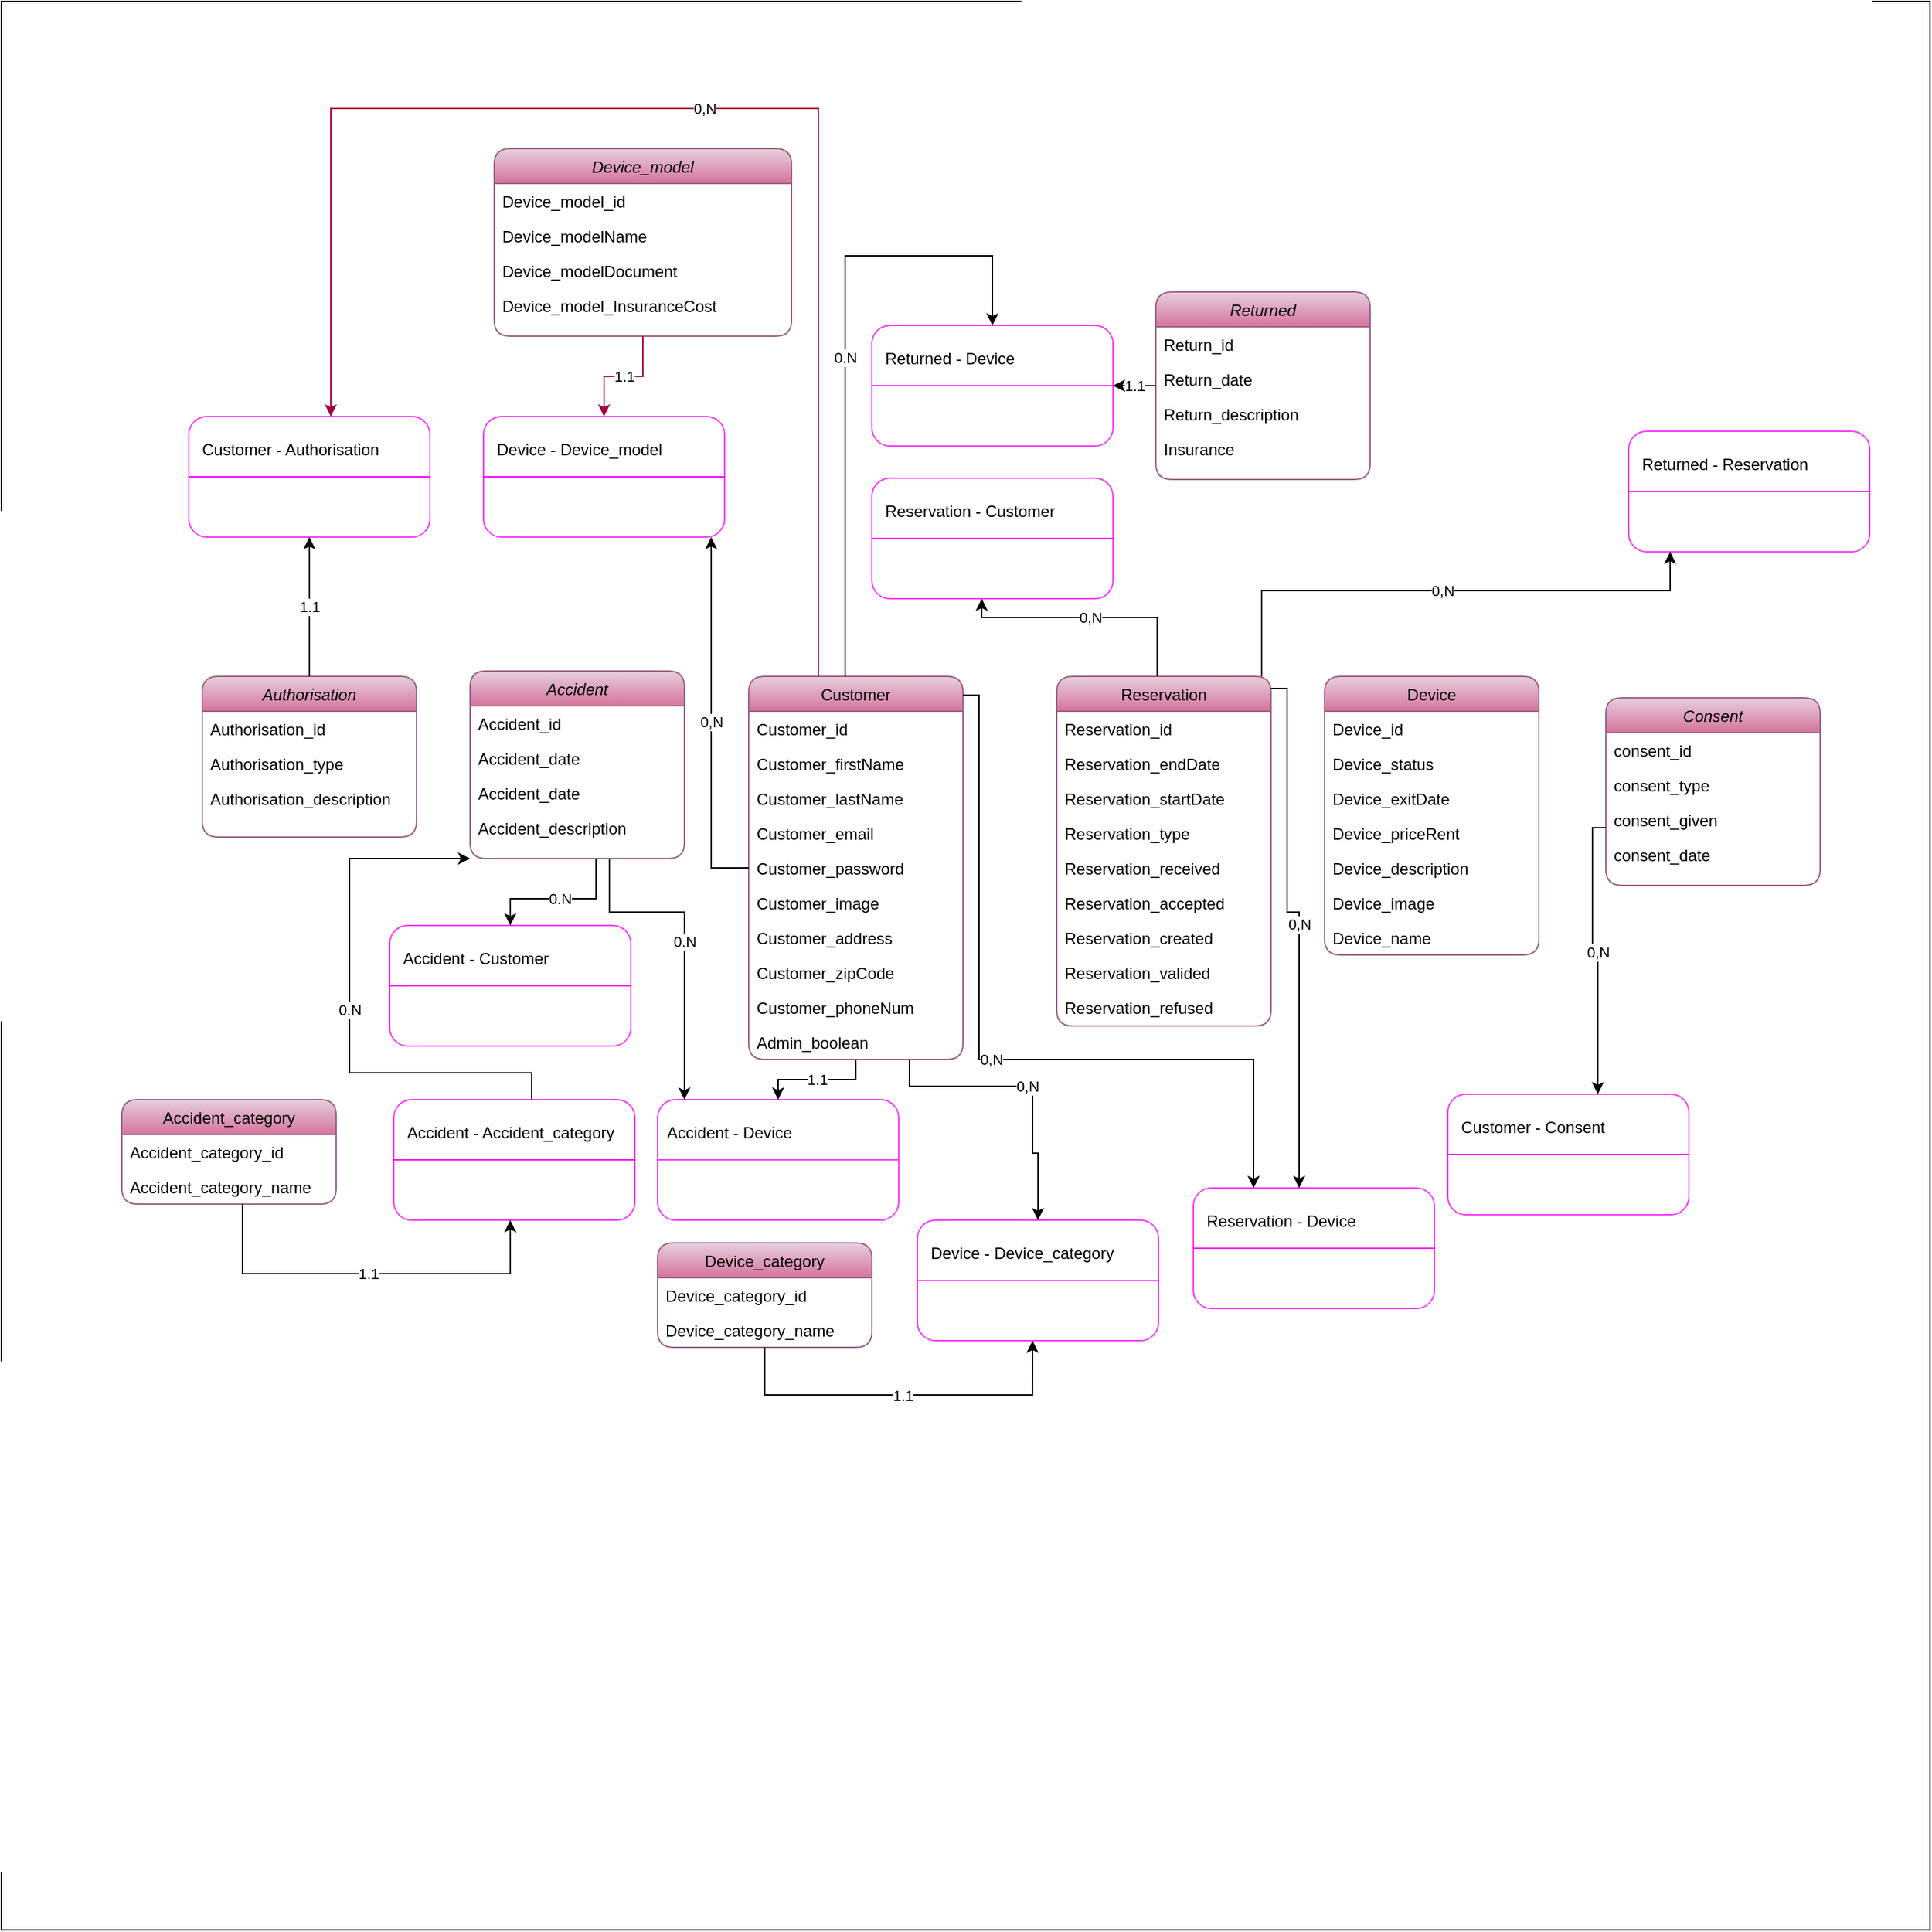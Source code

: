 <mxfile version="24.7.13">
  <diagram id="C5RBs43oDa-KdzZeNtuy" name="Page-1">
    <mxGraphModel dx="3094" dy="1404" grid="1" gridSize="10" guides="1" tooltips="1" connect="1" arrows="1" fold="1" page="1" pageScale="1" pageWidth="827" pageHeight="1169" math="0" shadow="0">
      <root>
        <mxCell id="WIyWlLk6GJQsqaUBKTNV-0" />
        <mxCell id="WIyWlLk6GJQsqaUBKTNV-1" parent="WIyWlLk6GJQsqaUBKTNV-0" />
        <mxCell id="Ph-gjRw8FyZltmsy9Akz-0" value="" style="whiteSpace=wrap;html=1;aspect=fixed;" vertex="1" parent="WIyWlLk6GJQsqaUBKTNV-1">
          <mxGeometry x="-1210" y="100" width="1440" height="1440" as="geometry" />
        </mxCell>
        <mxCell id="zkfFHV4jXpPFQw0GAbJ--0" value="Accident" style="swimlane;fontStyle=2;align=center;verticalAlign=top;childLayout=stackLayout;horizontal=1;startSize=26;horizontalStack=0;resizeParent=1;resizeLast=0;collapsible=1;marginBottom=0;rounded=1;shadow=0;strokeWidth=1;fillColor=#e6d0de;gradientColor=#d5739d;strokeColor=#996185;" parent="WIyWlLk6GJQsqaUBKTNV-1" vertex="1">
          <mxGeometry x="-860" y="600" width="160" height="140" as="geometry">
            <mxRectangle x="230" y="140" width="160" height="26" as="alternateBounds" />
          </mxGeometry>
        </mxCell>
        <mxCell id="zkfFHV4jXpPFQw0GAbJ--1" value="Accident_id" style="text;align=left;verticalAlign=top;spacingLeft=4;spacingRight=4;overflow=hidden;rotatable=0;points=[[0,0.5],[1,0.5]];portConstraint=eastwest;" parent="zkfFHV4jXpPFQw0GAbJ--0" vertex="1">
          <mxGeometry y="26" width="160" height="26" as="geometry" />
        </mxCell>
        <mxCell id="hHf1MksaNPmu3KOBVRJs-0" value="Accident_date" style="text;align=left;verticalAlign=top;spacingLeft=4;spacingRight=4;overflow=hidden;rotatable=0;points=[[0,0.5],[1,0.5]];portConstraint=eastwest;rounded=0;shadow=0;html=0;" parent="zkfFHV4jXpPFQw0GAbJ--0" vertex="1">
          <mxGeometry y="52" width="160" height="26" as="geometry" />
        </mxCell>
        <mxCell id="zkfFHV4jXpPFQw0GAbJ--2" value="Accident_date" style="text;align=left;verticalAlign=top;spacingLeft=4;spacingRight=4;overflow=hidden;rotatable=0;points=[[0,0.5],[1,0.5]];portConstraint=eastwest;rounded=0;shadow=0;html=0;" parent="zkfFHV4jXpPFQw0GAbJ--0" vertex="1">
          <mxGeometry y="78" width="160" height="26" as="geometry" />
        </mxCell>
        <mxCell id="zkfFHV4jXpPFQw0GAbJ--3" value="Accident_description" style="text;align=left;verticalAlign=top;spacingLeft=4;spacingRight=4;overflow=hidden;rotatable=0;points=[[0,0.5],[1,0.5]];portConstraint=eastwest;rounded=0;shadow=0;html=0;" parent="zkfFHV4jXpPFQw0GAbJ--0" vertex="1">
          <mxGeometry y="104" width="160" height="26" as="geometry" />
        </mxCell>
        <mxCell id="zkfFHV4jXpPFQw0GAbJ--6" value="Device" style="swimlane;fontStyle=0;align=center;verticalAlign=top;childLayout=stackLayout;horizontal=1;startSize=26;horizontalStack=0;resizeParent=1;resizeLast=0;collapsible=1;marginBottom=0;rounded=1;shadow=0;strokeWidth=1;fillColor=#e6d0de;gradientColor=#d5739d;strokeColor=#996185;" parent="WIyWlLk6GJQsqaUBKTNV-1" vertex="1">
          <mxGeometry x="-222" y="604" width="160" height="208" as="geometry">
            <mxRectangle x="130" y="380" width="160" height="26" as="alternateBounds" />
          </mxGeometry>
        </mxCell>
        <mxCell id="zkfFHV4jXpPFQw0GAbJ--7" value="Device_id" style="text;align=left;verticalAlign=top;spacingLeft=4;spacingRight=4;overflow=hidden;rotatable=0;points=[[0,0.5],[1,0.5]];portConstraint=eastwest;" parent="zkfFHV4jXpPFQw0GAbJ--6" vertex="1">
          <mxGeometry y="26" width="160" height="26" as="geometry" />
        </mxCell>
        <mxCell id="zkfFHV4jXpPFQw0GAbJ--8" value="Device_status" style="text;align=left;verticalAlign=top;spacingLeft=4;spacingRight=4;overflow=hidden;rotatable=0;points=[[0,0.5],[1,0.5]];portConstraint=eastwest;rounded=0;shadow=0;html=0;" parent="zkfFHV4jXpPFQw0GAbJ--6" vertex="1">
          <mxGeometry y="52" width="160" height="26" as="geometry" />
        </mxCell>
        <mxCell id="zkfFHV4jXpPFQw0GAbJ--11" value="Device_exitDate" style="text;align=left;verticalAlign=top;spacingLeft=4;spacingRight=4;overflow=hidden;rotatable=0;points=[[0,0.5],[1,0.5]];portConstraint=eastwest;" parent="zkfFHV4jXpPFQw0GAbJ--6" vertex="1">
          <mxGeometry y="78" width="160" height="26" as="geometry" />
        </mxCell>
        <mxCell id="hHf1MksaNPmu3KOBVRJs-8" value="Device_priceRent" style="text;align=left;verticalAlign=top;spacingLeft=4;spacingRight=4;overflow=hidden;rotatable=0;points=[[0,0.5],[1,0.5]];portConstraint=eastwest;" parent="zkfFHV4jXpPFQw0GAbJ--6" vertex="1">
          <mxGeometry y="104" width="160" height="26" as="geometry" />
        </mxCell>
        <mxCell id="hHf1MksaNPmu3KOBVRJs-7" value="Device_description" style="text;align=left;verticalAlign=top;spacingLeft=4;spacingRight=4;overflow=hidden;rotatable=0;points=[[0,0.5],[1,0.5]];portConstraint=eastwest;" parent="zkfFHV4jXpPFQw0GAbJ--6" vertex="1">
          <mxGeometry y="130" width="160" height="26" as="geometry" />
        </mxCell>
        <mxCell id="hHf1MksaNPmu3KOBVRJs-6" value="Device_image" style="text;align=left;verticalAlign=top;spacingLeft=4;spacingRight=4;overflow=hidden;rotatable=0;points=[[0,0.5],[1,0.5]];portConstraint=eastwest;" parent="zkfFHV4jXpPFQw0GAbJ--6" vertex="1">
          <mxGeometry y="156" width="160" height="26" as="geometry" />
        </mxCell>
        <mxCell id="hHf1MksaNPmu3KOBVRJs-5" value="Device_name" style="text;align=left;verticalAlign=top;spacingLeft=4;spacingRight=4;overflow=hidden;rotatable=0;points=[[0,0.5],[1,0.5]];portConstraint=eastwest;" parent="zkfFHV4jXpPFQw0GAbJ--6" vertex="1">
          <mxGeometry y="182" width="160" height="26" as="geometry" />
        </mxCell>
        <mxCell id="zkfFHV4jXpPFQw0GAbJ--13" value="Accident_category" style="swimlane;fontStyle=0;align=center;verticalAlign=top;childLayout=stackLayout;horizontal=1;startSize=26;horizontalStack=0;resizeParent=1;resizeLast=0;collapsible=1;marginBottom=0;rounded=1;shadow=0;strokeWidth=1;fillColor=#e6d0de;gradientColor=#d5739d;strokeColor=#996185;" parent="WIyWlLk6GJQsqaUBKTNV-1" vertex="1">
          <mxGeometry x="-1120" y="920" width="160" height="78" as="geometry">
            <mxRectangle x="340" y="380" width="170" height="26" as="alternateBounds" />
          </mxGeometry>
        </mxCell>
        <mxCell id="zkfFHV4jXpPFQw0GAbJ--14" value="Accident_category_id" style="text;align=left;verticalAlign=top;spacingLeft=4;spacingRight=4;overflow=hidden;rotatable=0;points=[[0,0.5],[1,0.5]];portConstraint=eastwest;" parent="zkfFHV4jXpPFQw0GAbJ--13" vertex="1">
          <mxGeometry y="26" width="160" height="26" as="geometry" />
        </mxCell>
        <mxCell id="hHf1MksaNPmu3KOBVRJs-4" value="Accident_category_name" style="text;align=left;verticalAlign=top;spacingLeft=4;spacingRight=4;overflow=hidden;rotatable=0;points=[[0,0.5],[1,0.5]];portConstraint=eastwest;" parent="zkfFHV4jXpPFQw0GAbJ--13" vertex="1">
          <mxGeometry y="52" width="160" height="26" as="geometry" />
        </mxCell>
        <mxCell id="zkfFHV4jXpPFQw0GAbJ--17" value="Customer" style="swimlane;fontStyle=0;align=center;verticalAlign=top;childLayout=stackLayout;horizontal=1;startSize=26;horizontalStack=0;resizeParent=1;resizeLast=0;collapsible=1;marginBottom=0;rounded=1;shadow=0;strokeWidth=1;fillColor=#e6d0de;gradientColor=#d5739d;strokeColor=#996185;" parent="WIyWlLk6GJQsqaUBKTNV-1" vertex="1">
          <mxGeometry x="-652" y="604" width="160" height="286" as="geometry">
            <mxRectangle x="550" y="140" width="160" height="26" as="alternateBounds" />
          </mxGeometry>
        </mxCell>
        <mxCell id="zkfFHV4jXpPFQw0GAbJ--18" value="Customer_id" style="text;align=left;verticalAlign=top;spacingLeft=4;spacingRight=4;overflow=hidden;rotatable=0;points=[[0,0.5],[1,0.5]];portConstraint=eastwest;" parent="zkfFHV4jXpPFQw0GAbJ--17" vertex="1">
          <mxGeometry y="26" width="160" height="26" as="geometry" />
        </mxCell>
        <mxCell id="zkfFHV4jXpPFQw0GAbJ--19" value="Customer_firstName" style="text;align=left;verticalAlign=top;spacingLeft=4;spacingRight=4;overflow=hidden;rotatable=0;points=[[0,0.5],[1,0.5]];portConstraint=eastwest;rounded=0;shadow=0;html=0;" parent="zkfFHV4jXpPFQw0GAbJ--17" vertex="1">
          <mxGeometry y="52" width="160" height="26" as="geometry" />
        </mxCell>
        <mxCell id="zkfFHV4jXpPFQw0GAbJ--20" value="Customer_lastName" style="text;align=left;verticalAlign=top;spacingLeft=4;spacingRight=4;overflow=hidden;rotatable=0;points=[[0,0.5],[1,0.5]];portConstraint=eastwest;rounded=0;shadow=0;html=0;" parent="zkfFHV4jXpPFQw0GAbJ--17" vertex="1">
          <mxGeometry y="78" width="160" height="26" as="geometry" />
        </mxCell>
        <mxCell id="zkfFHV4jXpPFQw0GAbJ--21" value="Customer_email" style="text;align=left;verticalAlign=top;spacingLeft=4;spacingRight=4;overflow=hidden;rotatable=0;points=[[0,0.5],[1,0.5]];portConstraint=eastwest;rounded=0;shadow=0;html=0;" parent="zkfFHV4jXpPFQw0GAbJ--17" vertex="1">
          <mxGeometry y="104" width="160" height="26" as="geometry" />
        </mxCell>
        <mxCell id="zkfFHV4jXpPFQw0GAbJ--22" value="Customer_password" style="text;align=left;verticalAlign=top;spacingLeft=4;spacingRight=4;overflow=hidden;rotatable=0;points=[[0,0.5],[1,0.5]];portConstraint=eastwest;rounded=0;shadow=0;html=0;" parent="zkfFHV4jXpPFQw0GAbJ--17" vertex="1">
          <mxGeometry y="130" width="160" height="26" as="geometry" />
        </mxCell>
        <mxCell id="zkfFHV4jXpPFQw0GAbJ--24" value="Customer_image" style="text;align=left;verticalAlign=top;spacingLeft=4;spacingRight=4;overflow=hidden;rotatable=0;points=[[0,0.5],[1,0.5]];portConstraint=eastwest;" parent="zkfFHV4jXpPFQw0GAbJ--17" vertex="1">
          <mxGeometry y="156" width="160" height="26" as="geometry" />
        </mxCell>
        <mxCell id="hHf1MksaNPmu3KOBVRJs-1" value="Customer_address" style="text;align=left;verticalAlign=top;spacingLeft=4;spacingRight=4;overflow=hidden;rotatable=0;points=[[0,0.5],[1,0.5]];portConstraint=eastwest;" parent="zkfFHV4jXpPFQw0GAbJ--17" vertex="1">
          <mxGeometry y="182" width="160" height="26" as="geometry" />
        </mxCell>
        <mxCell id="hHf1MksaNPmu3KOBVRJs-2" value="Customer_zipCode" style="text;align=left;verticalAlign=top;spacingLeft=4;spacingRight=4;overflow=hidden;rotatable=0;points=[[0,0.5],[1,0.5]];portConstraint=eastwest;" parent="zkfFHV4jXpPFQw0GAbJ--17" vertex="1">
          <mxGeometry y="208" width="160" height="26" as="geometry" />
        </mxCell>
        <mxCell id="hHf1MksaNPmu3KOBVRJs-3" value="Customer_phoneNum" style="text;align=left;verticalAlign=top;spacingLeft=4;spacingRight=4;overflow=hidden;rotatable=0;points=[[0,0.5],[1,0.5]];portConstraint=eastwest;" parent="zkfFHV4jXpPFQw0GAbJ--17" vertex="1">
          <mxGeometry y="234" width="160" height="26" as="geometry" />
        </mxCell>
        <mxCell id="zkfFHV4jXpPFQw0GAbJ--25" value="Admin_boolean" style="text;align=left;verticalAlign=top;spacingLeft=4;spacingRight=4;overflow=hidden;rotatable=0;points=[[0,0.5],[1,0.5]];portConstraint=eastwest;" parent="zkfFHV4jXpPFQw0GAbJ--17" vertex="1">
          <mxGeometry y="260" width="160" height="26" as="geometry" />
        </mxCell>
        <mxCell id="hHf1MksaNPmu3KOBVRJs-9" value="Device_category" style="swimlane;fontStyle=0;align=center;verticalAlign=top;childLayout=stackLayout;horizontal=1;startSize=26;horizontalStack=0;resizeParent=1;resizeLast=0;collapsible=1;marginBottom=0;rounded=1;shadow=0;strokeWidth=1;fillColor=#e6d0de;gradientColor=#d5739d;strokeColor=#996185;" parent="WIyWlLk6GJQsqaUBKTNV-1" vertex="1">
          <mxGeometry x="-720" y="1027" width="160" height="78" as="geometry">
            <mxRectangle x="340" y="380" width="170" height="26" as="alternateBounds" />
          </mxGeometry>
        </mxCell>
        <mxCell id="hHf1MksaNPmu3KOBVRJs-10" value="Device_category_id" style="text;align=left;verticalAlign=top;spacingLeft=4;spacingRight=4;overflow=hidden;rotatable=0;points=[[0,0.5],[1,0.5]];portConstraint=eastwest;" parent="hHf1MksaNPmu3KOBVRJs-9" vertex="1">
          <mxGeometry y="26" width="160" height="26" as="geometry" />
        </mxCell>
        <mxCell id="hHf1MksaNPmu3KOBVRJs-11" value="Device_category_name" style="text;align=left;verticalAlign=top;spacingLeft=4;spacingRight=4;overflow=hidden;rotatable=0;points=[[0,0.5],[1,0.5]];portConstraint=eastwest;" parent="hHf1MksaNPmu3KOBVRJs-9" vertex="1">
          <mxGeometry y="52" width="160" height="26" as="geometry" />
        </mxCell>
        <mxCell id="hHf1MksaNPmu3KOBVRJs-12" value="Authorisation" style="swimlane;fontStyle=2;align=center;verticalAlign=top;childLayout=stackLayout;horizontal=1;startSize=26;horizontalStack=0;resizeParent=1;resizeLast=0;collapsible=1;marginBottom=0;rounded=1;shadow=0;strokeWidth=1;fillColor=#e6d0de;gradientColor=#d5739d;strokeColor=#996185;" parent="WIyWlLk6GJQsqaUBKTNV-1" vertex="1">
          <mxGeometry x="-1060" y="604" width="160" height="120" as="geometry">
            <mxRectangle x="230" y="140" width="160" height="26" as="alternateBounds" />
          </mxGeometry>
        </mxCell>
        <mxCell id="hHf1MksaNPmu3KOBVRJs-13" value="Authorisation_id" style="text;align=left;verticalAlign=top;spacingLeft=4;spacingRight=4;overflow=hidden;rotatable=0;points=[[0,0.5],[1,0.5]];portConstraint=eastwest;" parent="hHf1MksaNPmu3KOBVRJs-12" vertex="1">
          <mxGeometry y="26" width="160" height="26" as="geometry" />
        </mxCell>
        <mxCell id="hHf1MksaNPmu3KOBVRJs-14" value="Authorisation_type" style="text;align=left;verticalAlign=top;spacingLeft=4;spacingRight=4;overflow=hidden;rotatable=0;points=[[0,0.5],[1,0.5]];portConstraint=eastwest;rounded=0;shadow=0;html=0;" parent="hHf1MksaNPmu3KOBVRJs-12" vertex="1">
          <mxGeometry y="52" width="160" height="26" as="geometry" />
        </mxCell>
        <mxCell id="hHf1MksaNPmu3KOBVRJs-15" value="Authorisation_description" style="text;align=left;verticalAlign=top;spacingLeft=4;spacingRight=4;overflow=hidden;rotatable=0;points=[[0,0.5],[1,0.5]];portConstraint=eastwest;rounded=0;shadow=0;html=0;" parent="hHf1MksaNPmu3KOBVRJs-12" vertex="1">
          <mxGeometry y="78" width="160" height="26" as="geometry" />
        </mxCell>
        <mxCell id="hHf1MksaNPmu3KOBVRJs-17" value="Consent" style="swimlane;fontStyle=2;align=center;verticalAlign=top;childLayout=stackLayout;horizontal=1;startSize=26;horizontalStack=0;resizeParent=1;resizeLast=0;collapsible=1;marginBottom=0;rounded=1;shadow=0;strokeWidth=1;fillColor=#e6d0de;gradientColor=#d5739d;strokeColor=#996185;" parent="WIyWlLk6GJQsqaUBKTNV-1" vertex="1">
          <mxGeometry x="-12" y="620" width="160" height="140" as="geometry">
            <mxRectangle x="230" y="140" width="160" height="26" as="alternateBounds" />
          </mxGeometry>
        </mxCell>
        <mxCell id="hHf1MksaNPmu3KOBVRJs-18" value="consent_id" style="text;align=left;verticalAlign=top;spacingLeft=4;spacingRight=4;overflow=hidden;rotatable=0;points=[[0,0.5],[1,0.5]];portConstraint=eastwest;" parent="hHf1MksaNPmu3KOBVRJs-17" vertex="1">
          <mxGeometry y="26" width="160" height="26" as="geometry" />
        </mxCell>
        <mxCell id="hHf1MksaNPmu3KOBVRJs-19" value="consent_type" style="text;align=left;verticalAlign=top;spacingLeft=4;spacingRight=4;overflow=hidden;rotatable=0;points=[[0,0.5],[1,0.5]];portConstraint=eastwest;rounded=0;shadow=0;html=0;" parent="hHf1MksaNPmu3KOBVRJs-17" vertex="1">
          <mxGeometry y="52" width="160" height="26" as="geometry" />
        </mxCell>
        <mxCell id="hHf1MksaNPmu3KOBVRJs-20" value="consent_given" style="text;align=left;verticalAlign=top;spacingLeft=4;spacingRight=4;overflow=hidden;rotatable=0;points=[[0,0.5],[1,0.5]];portConstraint=eastwest;rounded=0;shadow=0;html=0;" parent="hHf1MksaNPmu3KOBVRJs-17" vertex="1">
          <mxGeometry y="78" width="160" height="26" as="geometry" />
        </mxCell>
        <mxCell id="hHf1MksaNPmu3KOBVRJs-21" value="consent_date" style="text;align=left;verticalAlign=top;spacingLeft=4;spacingRight=4;overflow=hidden;rotatable=0;points=[[0,0.5],[1,0.5]];portConstraint=eastwest;rounded=0;shadow=0;html=0;" parent="hHf1MksaNPmu3KOBVRJs-17" vertex="1">
          <mxGeometry y="104" width="160" height="26" as="geometry" />
        </mxCell>
        <mxCell id="hHf1MksaNPmu3KOBVRJs-22" value="Reservation" style="swimlane;fontStyle=0;align=center;verticalAlign=top;childLayout=stackLayout;horizontal=1;startSize=26;horizontalStack=0;resizeParent=1;resizeLast=0;collapsible=1;marginBottom=0;rounded=1;shadow=0;strokeWidth=1;fillColor=#e6d0de;gradientColor=#d5739d;strokeColor=#996185;" parent="WIyWlLk6GJQsqaUBKTNV-1" vertex="1">
          <mxGeometry x="-422" y="604" width="160" height="261" as="geometry">
            <mxRectangle x="550" y="140" width="160" height="26" as="alternateBounds" />
          </mxGeometry>
        </mxCell>
        <mxCell id="hHf1MksaNPmu3KOBVRJs-23" value="Reservation_id" style="text;align=left;verticalAlign=top;spacingLeft=4;spacingRight=4;overflow=hidden;rotatable=0;points=[[0,0.5],[1,0.5]];portConstraint=eastwest;" parent="hHf1MksaNPmu3KOBVRJs-22" vertex="1">
          <mxGeometry y="26" width="160" height="26" as="geometry" />
        </mxCell>
        <mxCell id="hHf1MksaNPmu3KOBVRJs-24" value="Reservation_endDate" style="text;align=left;verticalAlign=top;spacingLeft=4;spacingRight=4;overflow=hidden;rotatable=0;points=[[0,0.5],[1,0.5]];portConstraint=eastwest;rounded=0;shadow=0;html=0;" parent="hHf1MksaNPmu3KOBVRJs-22" vertex="1">
          <mxGeometry y="52" width="160" height="26" as="geometry" />
        </mxCell>
        <mxCell id="hHf1MksaNPmu3KOBVRJs-25" value="Reservation_startDate" style="text;align=left;verticalAlign=top;spacingLeft=4;spacingRight=4;overflow=hidden;rotatable=0;points=[[0,0.5],[1,0.5]];portConstraint=eastwest;rounded=0;shadow=0;html=0;" parent="hHf1MksaNPmu3KOBVRJs-22" vertex="1">
          <mxGeometry y="78" width="160" height="26" as="geometry" />
        </mxCell>
        <mxCell id="hHf1MksaNPmu3KOBVRJs-26" value="Reservation_type" style="text;align=left;verticalAlign=top;spacingLeft=4;spacingRight=4;overflow=hidden;rotatable=0;points=[[0,0.5],[1,0.5]];portConstraint=eastwest;rounded=0;shadow=0;html=0;" parent="hHf1MksaNPmu3KOBVRJs-22" vertex="1">
          <mxGeometry y="104" width="160" height="26" as="geometry" />
        </mxCell>
        <mxCell id="hHf1MksaNPmu3KOBVRJs-27" value="Reservation_received" style="text;align=left;verticalAlign=top;spacingLeft=4;spacingRight=4;overflow=hidden;rotatable=0;points=[[0,0.5],[1,0.5]];portConstraint=eastwest;rounded=0;shadow=0;html=0;" parent="hHf1MksaNPmu3KOBVRJs-22" vertex="1">
          <mxGeometry y="130" width="160" height="26" as="geometry" />
        </mxCell>
        <mxCell id="hHf1MksaNPmu3KOBVRJs-28" value="Reservation_accepted" style="text;align=left;verticalAlign=top;spacingLeft=4;spacingRight=4;overflow=hidden;rotatable=0;points=[[0,0.5],[1,0.5]];portConstraint=eastwest;" parent="hHf1MksaNPmu3KOBVRJs-22" vertex="1">
          <mxGeometry y="156" width="160" height="26" as="geometry" />
        </mxCell>
        <mxCell id="hHf1MksaNPmu3KOBVRJs-29" value="Reservation_created" style="text;align=left;verticalAlign=top;spacingLeft=4;spacingRight=4;overflow=hidden;rotatable=0;points=[[0,0.5],[1,0.5]];portConstraint=eastwest;" parent="hHf1MksaNPmu3KOBVRJs-22" vertex="1">
          <mxGeometry y="182" width="160" height="26" as="geometry" />
        </mxCell>
        <mxCell id="hHf1MksaNPmu3KOBVRJs-30" value="Reservation_valided" style="text;align=left;verticalAlign=top;spacingLeft=4;spacingRight=4;overflow=hidden;rotatable=0;points=[[0,0.5],[1,0.5]];portConstraint=eastwest;" parent="hHf1MksaNPmu3KOBVRJs-22" vertex="1">
          <mxGeometry y="208" width="160" height="26" as="geometry" />
        </mxCell>
        <mxCell id="hHf1MksaNPmu3KOBVRJs-31" value="Reservation_refused" style="text;align=left;verticalAlign=top;spacingLeft=4;spacingRight=4;overflow=hidden;rotatable=0;points=[[0,0.5],[1,0.5]];portConstraint=eastwest;" parent="hHf1MksaNPmu3KOBVRJs-22" vertex="1">
          <mxGeometry y="234" width="160" height="26" as="geometry" />
        </mxCell>
        <mxCell id="hHf1MksaNPmu3KOBVRJs-43" value="Returned" style="swimlane;fontStyle=2;align=center;verticalAlign=top;childLayout=stackLayout;horizontal=1;startSize=26;horizontalStack=0;resizeParent=1;resizeLast=0;collapsible=1;marginBottom=0;rounded=1;shadow=0;strokeWidth=1;fillColor=#e6d0de;gradientColor=#d5739d;strokeColor=#996185;" parent="WIyWlLk6GJQsqaUBKTNV-1" vertex="1">
          <mxGeometry x="-348" y="317" width="160" height="140" as="geometry">
            <mxRectangle x="230" y="140" width="160" height="26" as="alternateBounds" />
          </mxGeometry>
        </mxCell>
        <mxCell id="hHf1MksaNPmu3KOBVRJs-44" value="Return_id" style="text;align=left;verticalAlign=top;spacingLeft=4;spacingRight=4;overflow=hidden;rotatable=0;points=[[0,0.5],[1,0.5]];portConstraint=eastwest;" parent="hHf1MksaNPmu3KOBVRJs-43" vertex="1">
          <mxGeometry y="26" width="160" height="26" as="geometry" />
        </mxCell>
        <mxCell id="hHf1MksaNPmu3KOBVRJs-45" value="Return_date" style="text;align=left;verticalAlign=top;spacingLeft=4;spacingRight=4;overflow=hidden;rotatable=0;points=[[0,0.5],[1,0.5]];portConstraint=eastwest;rounded=0;shadow=0;html=0;" parent="hHf1MksaNPmu3KOBVRJs-43" vertex="1">
          <mxGeometry y="52" width="160" height="26" as="geometry" />
        </mxCell>
        <mxCell id="hHf1MksaNPmu3KOBVRJs-46" value="Return_description" style="text;align=left;verticalAlign=top;spacingLeft=4;spacingRight=4;overflow=hidden;rotatable=0;points=[[0,0.5],[1,0.5]];portConstraint=eastwest;rounded=0;shadow=0;html=0;" parent="hHf1MksaNPmu3KOBVRJs-43" vertex="1">
          <mxGeometry y="78" width="160" height="26" as="geometry" />
        </mxCell>
        <mxCell id="hHf1MksaNPmu3KOBVRJs-47" value="Insurance" style="text;align=left;verticalAlign=top;spacingLeft=4;spacingRight=4;overflow=hidden;rotatable=0;points=[[0,0.5],[1,0.5]];portConstraint=eastwest;rounded=0;shadow=0;html=0;" parent="hHf1MksaNPmu3KOBVRJs-43" vertex="1">
          <mxGeometry y="104" width="160" height="26" as="geometry" />
        </mxCell>
        <mxCell id="hHf1MksaNPmu3KOBVRJs-59" value="" style="endArrow=none;html=1;rounded=0;entryX=1;entryY=0.5;entryDx=0;entryDy=0;exitX=0;exitY=0.5;exitDx=0;exitDy=0;elbow=vertical;" parent="WIyWlLk6GJQsqaUBKTNV-1" source="hHf1MksaNPmu3KOBVRJs-60" target="hHf1MksaNPmu3KOBVRJs-60" edge="1">
          <mxGeometry width="50" height="50" relative="1" as="geometry">
            <mxPoint x="-1105" y="840" as="sourcePoint" />
            <mxPoint x="-1055" y="790" as="targetPoint" />
          </mxGeometry>
        </mxCell>
        <object label="" id="hHf1MksaNPmu3KOBVRJs-60">
          <mxCell style="rounded=1;whiteSpace=wrap;html=1;overflow=visible;strokeColor=#FF33FF;fillColor=none;" parent="WIyWlLk6GJQsqaUBKTNV-1" vertex="1">
            <mxGeometry x="-920" y="790" width="180" height="90" as="geometry" />
          </mxCell>
        </object>
        <mxCell id="hHf1MksaNPmu3KOBVRJs-61" value="&#xa;&lt;br class=&quot;Apple-interchange-newline&quot;&gt;&#xa;&#xa;" style="endArrow=none;html=1;rounded=0;exitX=0;exitY=0.5;exitDx=0;exitDy=0;entryX=1;entryY=0.5;entryDx=0;entryDy=0;strokeColor=#ff00ff;" parent="WIyWlLk6GJQsqaUBKTNV-1" source="hHf1MksaNPmu3KOBVRJs-60" target="hHf1MksaNPmu3KOBVRJs-60" edge="1">
          <mxGeometry width="50" height="50" relative="1" as="geometry">
            <mxPoint x="-950" y="839.41" as="sourcePoint" />
            <mxPoint x="-710" y="839.41" as="targetPoint" />
          </mxGeometry>
        </mxCell>
        <mxCell id="hHf1MksaNPmu3KOBVRJs-65" value="Accident - Customer" style="text;whiteSpace=wrap;html=1;fillColor=none;fontColor=#000000;labelBackgroundColor=none;labelBorderColor=none;" parent="WIyWlLk6GJQsqaUBKTNV-1" vertex="1">
          <mxGeometry x="-912" y="801" width="170" height="40" as="geometry" />
        </mxCell>
        <mxCell id="hHf1MksaNPmu3KOBVRJs-66" value="" style="endArrow=none;html=1;rounded=0;entryX=1;entryY=0.5;entryDx=0;entryDy=0;exitX=0;exitY=0.5;exitDx=0;exitDy=0;elbow=vertical;" parent="WIyWlLk6GJQsqaUBKTNV-1" source="hHf1MksaNPmu3KOBVRJs-67" target="hHf1MksaNPmu3KOBVRJs-67" edge="1">
          <mxGeometry width="50" height="50" relative="1" as="geometry">
            <mxPoint x="-1102" y="970" as="sourcePoint" />
            <mxPoint x="-1052" y="920" as="targetPoint" />
          </mxGeometry>
        </mxCell>
        <object label="" id="hHf1MksaNPmu3KOBVRJs-67">
          <mxCell style="rounded=1;whiteSpace=wrap;html=1;overflow=visible;strokeColor=#FF33FF;fillColor=none;" parent="WIyWlLk6GJQsqaUBKTNV-1" vertex="1">
            <mxGeometry x="-917" y="920" width="180" height="90" as="geometry" />
          </mxCell>
        </object>
        <mxCell id="hHf1MksaNPmu3KOBVRJs-68" value="&#xa;&lt;br class=&quot;Apple-interchange-newline&quot;&gt;&#xa;&#xa;" style="endArrow=none;html=1;rounded=0;exitX=0;exitY=0.5;exitDx=0;exitDy=0;entryX=1;entryY=0.5;entryDx=0;entryDy=0;strokeColor=#ff00ff;" parent="WIyWlLk6GJQsqaUBKTNV-1" source="hHf1MksaNPmu3KOBVRJs-67" target="hHf1MksaNPmu3KOBVRJs-67" edge="1">
          <mxGeometry width="50" height="50" relative="1" as="geometry">
            <mxPoint x="-947" y="969.41" as="sourcePoint" />
            <mxPoint x="-707" y="969.41" as="targetPoint" />
          </mxGeometry>
        </mxCell>
        <mxCell id="hHf1MksaNPmu3KOBVRJs-69" value="Accident - Accident_category" style="text;whiteSpace=wrap;html=1;fillColor=none;fontColor=#000000;labelBackgroundColor=none;labelBorderColor=none;" parent="WIyWlLk6GJQsqaUBKTNV-1" vertex="1">
          <mxGeometry x="-909" y="931" width="170" height="40" as="geometry" />
        </mxCell>
        <mxCell id="hHf1MksaNPmu3KOBVRJs-70" value="" style="endArrow=none;html=1;rounded=0;entryX=1;entryY=0.5;entryDx=0;entryDy=0;exitX=0;exitY=0.5;exitDx=0;exitDy=0;elbow=vertical;" parent="WIyWlLk6GJQsqaUBKTNV-1" source="hHf1MksaNPmu3KOBVRJs-71" target="hHf1MksaNPmu3KOBVRJs-71" edge="1">
          <mxGeometry width="50" height="50" relative="1" as="geometry">
            <mxPoint x="-1035" y="460" as="sourcePoint" />
            <mxPoint x="-985" y="410" as="targetPoint" />
          </mxGeometry>
        </mxCell>
        <object label="" id="hHf1MksaNPmu3KOBVRJs-71">
          <mxCell style="rounded=1;whiteSpace=wrap;html=1;overflow=visible;strokeColor=#FF33FF;fillColor=none;" parent="WIyWlLk6GJQsqaUBKTNV-1" vertex="1">
            <mxGeometry x="-850" y="410" width="180" height="90" as="geometry" />
          </mxCell>
        </object>
        <mxCell id="hHf1MksaNPmu3KOBVRJs-72" value="&#xa;&lt;br class=&quot;Apple-interchange-newline&quot;&gt;&#xa;&#xa;" style="endArrow=none;html=1;rounded=0;exitX=0;exitY=0.5;exitDx=0;exitDy=0;entryX=1;entryY=0.5;entryDx=0;entryDy=0;strokeColor=#ff00ff;" parent="WIyWlLk6GJQsqaUBKTNV-1" source="hHf1MksaNPmu3KOBVRJs-71" target="hHf1MksaNPmu3KOBVRJs-71" edge="1">
          <mxGeometry width="50" height="50" relative="1" as="geometry">
            <mxPoint x="-880" y="459.41" as="sourcePoint" />
            <mxPoint x="-640" y="459.41" as="targetPoint" />
          </mxGeometry>
        </mxCell>
        <mxCell id="hHf1MksaNPmu3KOBVRJs-73" value="Device - Device_model" style="text;whiteSpace=wrap;html=1;fillColor=none;fontColor=#000000;labelBackgroundColor=none;labelBorderColor=none;" parent="WIyWlLk6GJQsqaUBKTNV-1" vertex="1">
          <mxGeometry x="-842" y="421" width="170" height="40" as="geometry" />
        </mxCell>
        <mxCell id="hHf1MksaNPmu3KOBVRJs-74" value="" style="endArrow=none;html=1;rounded=0;entryX=1;entryY=0.5;entryDx=0;entryDy=0;exitX=0;exitY=0.5;exitDx=0;exitDy=0;elbow=vertical;" parent="WIyWlLk6GJQsqaUBKTNV-1" source="hHf1MksaNPmu3KOBVRJs-75" target="hHf1MksaNPmu3KOBVRJs-75" edge="1">
          <mxGeometry width="50" height="50" relative="1" as="geometry">
            <mxPoint x="-1255" y="460" as="sourcePoint" />
            <mxPoint x="-1205" y="410" as="targetPoint" />
          </mxGeometry>
        </mxCell>
        <object label="" id="hHf1MksaNPmu3KOBVRJs-75">
          <mxCell style="rounded=1;whiteSpace=wrap;html=1;overflow=visible;strokeColor=#FF33FF;fillColor=none;" parent="WIyWlLk6GJQsqaUBKTNV-1" vertex="1">
            <mxGeometry x="-1070" y="410" width="180" height="90" as="geometry" />
          </mxCell>
        </object>
        <mxCell id="hHf1MksaNPmu3KOBVRJs-76" value="&#xa;&lt;br class=&quot;Apple-interchange-newline&quot;&gt;&#xa;&#xa;" style="endArrow=none;html=1;rounded=0;exitX=0;exitY=0.5;exitDx=0;exitDy=0;entryX=1;entryY=0.5;entryDx=0;entryDy=0;strokeColor=#ff00ff;" parent="WIyWlLk6GJQsqaUBKTNV-1" source="hHf1MksaNPmu3KOBVRJs-75" target="hHf1MksaNPmu3KOBVRJs-75" edge="1">
          <mxGeometry width="50" height="50" relative="1" as="geometry">
            <mxPoint x="-1100" y="459.41" as="sourcePoint" />
            <mxPoint x="-860" y="459.41" as="targetPoint" />
          </mxGeometry>
        </mxCell>
        <mxCell id="hHf1MksaNPmu3KOBVRJs-77" value="Customer - Authorisation" style="text;whiteSpace=wrap;html=1;fillColor=none;fontColor=#000000;labelBackgroundColor=none;labelBorderColor=none;" parent="WIyWlLk6GJQsqaUBKTNV-1" vertex="1">
          <mxGeometry x="-1062" y="421" width="170" height="40" as="geometry" />
        </mxCell>
        <mxCell id="hHf1MksaNPmu3KOBVRJs-78" value="" style="endArrow=none;html=1;rounded=0;entryX=1;entryY=0.5;entryDx=0;entryDy=0;exitX=0;exitY=0.5;exitDx=0;exitDy=0;elbow=vertical;" parent="WIyWlLk6GJQsqaUBKTNV-1" source="hHf1MksaNPmu3KOBVRJs-79" target="hHf1MksaNPmu3KOBVRJs-79" edge="1">
          <mxGeometry width="50" height="50" relative="1" as="geometry">
            <mxPoint x="-745" y="506" as="sourcePoint" />
            <mxPoint x="-695" y="456" as="targetPoint" />
          </mxGeometry>
        </mxCell>
        <object label="" id="hHf1MksaNPmu3KOBVRJs-79">
          <mxCell style="rounded=1;whiteSpace=wrap;html=1;overflow=visible;strokeColor=#FF33FF;fillColor=none;" parent="WIyWlLk6GJQsqaUBKTNV-1" vertex="1">
            <mxGeometry x="-560" y="456" width="180" height="90" as="geometry" />
          </mxCell>
        </object>
        <mxCell id="hHf1MksaNPmu3KOBVRJs-80" value="&#xa;&lt;br class=&quot;Apple-interchange-newline&quot;&gt;&#xa;&#xa;" style="endArrow=none;html=1;rounded=0;exitX=0;exitY=0.5;exitDx=0;exitDy=0;entryX=1;entryY=0.5;entryDx=0;entryDy=0;strokeColor=#ff00ff;" parent="WIyWlLk6GJQsqaUBKTNV-1" source="hHf1MksaNPmu3KOBVRJs-79" target="hHf1MksaNPmu3KOBVRJs-79" edge="1">
          <mxGeometry width="50" height="50" relative="1" as="geometry">
            <mxPoint x="-590" y="505.41" as="sourcePoint" />
            <mxPoint x="-350" y="505.41" as="targetPoint" />
          </mxGeometry>
        </mxCell>
        <mxCell id="hHf1MksaNPmu3KOBVRJs-81" value="Reservation - Customer" style="text;whiteSpace=wrap;html=1;fillColor=none;fontColor=#000000;labelBackgroundColor=none;labelBorderColor=none;" parent="WIyWlLk6GJQsqaUBKTNV-1" vertex="1">
          <mxGeometry x="-552" y="467" width="170" height="40" as="geometry" />
        </mxCell>
        <mxCell id="hHf1MksaNPmu3KOBVRJs-82" value="" style="endArrow=none;html=1;rounded=0;entryX=1;entryY=0.5;entryDx=0;entryDy=0;exitX=0;exitY=0.5;exitDx=0;exitDy=0;elbow=vertical;" parent="WIyWlLk6GJQsqaUBKTNV-1" source="hHf1MksaNPmu3KOBVRJs-83" target="hHf1MksaNPmu3KOBVRJs-83" edge="1">
          <mxGeometry width="50" height="50" relative="1" as="geometry">
            <mxPoint x="-180" y="471" as="sourcePoint" />
            <mxPoint x="-130" y="421" as="targetPoint" />
          </mxGeometry>
        </mxCell>
        <object label="" id="hHf1MksaNPmu3KOBVRJs-83">
          <mxCell style="rounded=1;whiteSpace=wrap;html=1;overflow=visible;strokeColor=#FF33FF;fillColor=none;" parent="WIyWlLk6GJQsqaUBKTNV-1" vertex="1">
            <mxGeometry x="5" y="421" width="180" height="90" as="geometry" />
          </mxCell>
        </object>
        <mxCell id="hHf1MksaNPmu3KOBVRJs-84" value="&#xa;&lt;br class=&quot;Apple-interchange-newline&quot;&gt;&#xa;&#xa;" style="endArrow=none;html=1;rounded=0;exitX=0;exitY=0.5;exitDx=0;exitDy=0;entryX=1;entryY=0.5;entryDx=0;entryDy=0;strokeColor=#ff00ff;" parent="WIyWlLk6GJQsqaUBKTNV-1" source="hHf1MksaNPmu3KOBVRJs-83" target="hHf1MksaNPmu3KOBVRJs-83" edge="1">
          <mxGeometry width="50" height="50" relative="1" as="geometry">
            <mxPoint x="-25" y="470.41" as="sourcePoint" />
            <mxPoint x="215" y="470.41" as="targetPoint" />
          </mxGeometry>
        </mxCell>
        <mxCell id="hHf1MksaNPmu3KOBVRJs-85" value="Returned - Reservation" style="text;whiteSpace=wrap;html=1;fillColor=none;fontColor=#000000;labelBackgroundColor=none;labelBorderColor=none;" parent="WIyWlLk6GJQsqaUBKTNV-1" vertex="1">
          <mxGeometry x="13" y="432" width="170" height="40" as="geometry" />
        </mxCell>
        <mxCell id="hHf1MksaNPmu3KOBVRJs-86" value="" style="endArrow=none;html=1;rounded=0;entryX=1;entryY=0.5;entryDx=0;entryDy=0;exitX=0;exitY=0.5;exitDx=0;exitDy=0;elbow=vertical;" parent="WIyWlLk6GJQsqaUBKTNV-1" source="hHf1MksaNPmu3KOBVRJs-87" target="hHf1MksaNPmu3KOBVRJs-87" edge="1">
          <mxGeometry width="50" height="50" relative="1" as="geometry">
            <mxPoint x="-1325" y="970" as="sourcePoint" />
            <mxPoint x="-1275" y="920" as="targetPoint" />
          </mxGeometry>
        </mxCell>
        <object label="" id="hHf1MksaNPmu3KOBVRJs-87">
          <mxCell style="rounded=1;whiteSpace=wrap;html=1;overflow=visible;fillColor=none;strokeColor=#FF33FF;" parent="WIyWlLk6GJQsqaUBKTNV-1" vertex="1">
            <mxGeometry x="-720" y="920" width="180" height="90" as="geometry" />
          </mxCell>
        </object>
        <mxCell id="hHf1MksaNPmu3KOBVRJs-88" value="&#xa;&lt;br class=&quot;Apple-interchange-newline&quot;&gt;&#xa;&#xa;" style="endArrow=none;html=1;rounded=0;exitX=0;exitY=0.5;exitDx=0;exitDy=0;entryX=1;entryY=0.5;entryDx=0;entryDy=0;strokeColor=#FF33FF;" parent="WIyWlLk6GJQsqaUBKTNV-1" source="hHf1MksaNPmu3KOBVRJs-87" target="hHf1MksaNPmu3KOBVRJs-87" edge="1">
          <mxGeometry width="50" height="50" relative="1" as="geometry">
            <mxPoint x="-1170" y="969.41" as="sourcePoint" />
            <mxPoint x="-930" y="969.41" as="targetPoint" />
          </mxGeometry>
        </mxCell>
        <mxCell id="hHf1MksaNPmu3KOBVRJs-89" value="Accident - Device" style="text;whiteSpace=wrap;html=1;fillColor=none;fontColor=#000000;labelBackgroundColor=none;labelBorderColor=none;" parent="WIyWlLk6GJQsqaUBKTNV-1" vertex="1">
          <mxGeometry x="-715" y="931" width="170" height="40" as="geometry" />
        </mxCell>
        <mxCell id="hHf1MksaNPmu3KOBVRJs-90" value="" style="endArrow=none;html=1;rounded=0;entryX=1;entryY=0.5;entryDx=0;entryDy=0;exitX=0;exitY=0.5;exitDx=0;exitDy=0;elbow=vertical;" parent="WIyWlLk6GJQsqaUBKTNV-1" source="hHf1MksaNPmu3KOBVRJs-91" target="hHf1MksaNPmu3KOBVRJs-91" edge="1">
          <mxGeometry width="50" height="50" relative="1" as="geometry">
            <mxPoint x="-711" y="1060" as="sourcePoint" />
            <mxPoint x="-661" y="1010" as="targetPoint" />
          </mxGeometry>
        </mxCell>
        <object label="" id="hHf1MksaNPmu3KOBVRJs-91">
          <mxCell style="rounded=1;whiteSpace=wrap;html=1;overflow=visible;strokeColor=#FF33FF;fillColor=none;" parent="WIyWlLk6GJQsqaUBKTNV-1" vertex="1">
            <mxGeometry x="-526" y="1010" width="180" height="90" as="geometry" />
          </mxCell>
        </object>
        <mxCell id="hHf1MksaNPmu3KOBVRJs-92" value="&#xa;&lt;br class=&quot;Apple-interchange-newline&quot;&gt;&#xa;&#xa;" style="endArrow=none;html=1;rounded=0;exitX=0;exitY=0.5;exitDx=0;exitDy=0;entryX=1;entryY=0.5;entryDx=0;entryDy=0;strokeColor=#FF66FF;" parent="WIyWlLk6GJQsqaUBKTNV-1" source="hHf1MksaNPmu3KOBVRJs-91" target="hHf1MksaNPmu3KOBVRJs-91" edge="1">
          <mxGeometry width="50" height="50" relative="1" as="geometry">
            <mxPoint x="-556" y="1059.41" as="sourcePoint" />
            <mxPoint x="-316" y="1059.41" as="targetPoint" />
          </mxGeometry>
        </mxCell>
        <mxCell id="hHf1MksaNPmu3KOBVRJs-93" value="Device - Device_category" style="text;whiteSpace=wrap;html=1;fillColor=none;fontColor=#000000;labelBackgroundColor=none;labelBorderColor=none;" parent="WIyWlLk6GJQsqaUBKTNV-1" vertex="1">
          <mxGeometry x="-518" y="1021" width="170" height="40" as="geometry" />
        </mxCell>
        <mxCell id="hHf1MksaNPmu3KOBVRJs-114" value="" style="endArrow=none;html=1;rounded=0;entryX=1;entryY=0.5;entryDx=0;entryDy=0;exitX=0;exitY=0.5;exitDx=0;exitDy=0;elbow=vertical;" parent="WIyWlLk6GJQsqaUBKTNV-1" source="hHf1MksaNPmu3KOBVRJs-115" target="hHf1MksaNPmu3KOBVRJs-115" edge="1">
          <mxGeometry width="50" height="50" relative="1" as="geometry">
            <mxPoint x="-745" y="392" as="sourcePoint" />
            <mxPoint x="-695" y="342" as="targetPoint" />
          </mxGeometry>
        </mxCell>
        <object label="" id="hHf1MksaNPmu3KOBVRJs-115">
          <mxCell style="rounded=1;whiteSpace=wrap;html=1;overflow=visible;strokeColor=#FF33FF;fillColor=none;" parent="WIyWlLk6GJQsqaUBKTNV-1" vertex="1">
            <mxGeometry x="-560" y="342" width="180" height="90" as="geometry" />
          </mxCell>
        </object>
        <mxCell id="hHf1MksaNPmu3KOBVRJs-116" value="&#xa;&lt;br class=&quot;Apple-interchange-newline&quot;&gt;&#xa;&#xa;" style="endArrow=none;html=1;rounded=0;exitX=0;exitY=0.5;exitDx=0;exitDy=0;entryX=1;entryY=0.5;entryDx=0;entryDy=0;strokeColor=#ff00ff;" parent="WIyWlLk6GJQsqaUBKTNV-1" source="hHf1MksaNPmu3KOBVRJs-115" target="hHf1MksaNPmu3KOBVRJs-115" edge="1">
          <mxGeometry width="50" height="50" relative="1" as="geometry">
            <mxPoint x="-590" y="391.41" as="sourcePoint" />
            <mxPoint x="-350" y="391.41" as="targetPoint" />
          </mxGeometry>
        </mxCell>
        <mxCell id="hHf1MksaNPmu3KOBVRJs-117" value="Returned - Device" style="text;whiteSpace=wrap;html=1;fillColor=none;fontColor=#000000;labelBackgroundColor=none;labelBorderColor=none;" parent="WIyWlLk6GJQsqaUBKTNV-1" vertex="1">
          <mxGeometry x="-552" y="353" width="170" height="40" as="geometry" />
        </mxCell>
        <mxCell id="hHf1MksaNPmu3KOBVRJs-118" value="" style="endArrow=none;html=1;rounded=0;entryX=1;entryY=0.5;entryDx=0;entryDy=0;exitX=0;exitY=0.5;exitDx=0;exitDy=0;elbow=vertical;" parent="WIyWlLk6GJQsqaUBKTNV-1" source="hHf1MksaNPmu3KOBVRJs-119" target="hHf1MksaNPmu3KOBVRJs-119" edge="1">
          <mxGeometry width="50" height="50" relative="1" as="geometry">
            <mxPoint x="-505" y="1036" as="sourcePoint" />
            <mxPoint x="-455" y="986" as="targetPoint" />
          </mxGeometry>
        </mxCell>
        <object label="" id="hHf1MksaNPmu3KOBVRJs-119">
          <mxCell style="rounded=1;whiteSpace=wrap;html=1;overflow=visible;strokeColor=#FF33FF;fillColor=none;" parent="WIyWlLk6GJQsqaUBKTNV-1" vertex="1">
            <mxGeometry x="-320" y="986" width="180" height="90" as="geometry" />
          </mxCell>
        </object>
        <mxCell id="hHf1MksaNPmu3KOBVRJs-120" value="&#xa;&lt;br class=&quot;Apple-interchange-newline&quot;&gt;&#xa;&#xa;" style="endArrow=none;html=1;rounded=0;exitX=0;exitY=0.5;exitDx=0;exitDy=0;entryX=1;entryY=0.5;entryDx=0;entryDy=0;strokeColor=#ff00ff;" parent="WIyWlLk6GJQsqaUBKTNV-1" source="hHf1MksaNPmu3KOBVRJs-119" target="hHf1MksaNPmu3KOBVRJs-119" edge="1">
          <mxGeometry width="50" height="50" relative="1" as="geometry">
            <mxPoint x="-350" y="1035.41" as="sourcePoint" />
            <mxPoint x="-110" y="1035.41" as="targetPoint" />
          </mxGeometry>
        </mxCell>
        <mxCell id="hHf1MksaNPmu3KOBVRJs-121" value="Reservation - Device" style="text;whiteSpace=wrap;html=1;fillColor=none;fontColor=#000000;labelBackgroundColor=none;labelBorderColor=none;" parent="WIyWlLk6GJQsqaUBKTNV-1" vertex="1">
          <mxGeometry x="-312" y="997" width="170" height="40" as="geometry" />
        </mxCell>
        <mxCell id="hHf1MksaNPmu3KOBVRJs-122" value="" style="endArrow=none;html=1;rounded=0;entryX=1;entryY=0.5;entryDx=0;entryDy=0;exitX=0;exitY=0.5;exitDx=0;exitDy=0;elbow=vertical;" parent="WIyWlLk6GJQsqaUBKTNV-1" source="hHf1MksaNPmu3KOBVRJs-123" target="hHf1MksaNPmu3KOBVRJs-123" edge="1">
          <mxGeometry width="50" height="50" relative="1" as="geometry">
            <mxPoint x="-315" y="966" as="sourcePoint" />
            <mxPoint x="-265" y="916" as="targetPoint" />
          </mxGeometry>
        </mxCell>
        <object label="" id="hHf1MksaNPmu3KOBVRJs-123">
          <mxCell style="rounded=1;whiteSpace=wrap;html=1;overflow=visible;strokeColor=#FF33FF;fillColor=none;" parent="WIyWlLk6GJQsqaUBKTNV-1" vertex="1">
            <mxGeometry x="-130" y="916" width="180" height="90" as="geometry" />
          </mxCell>
        </object>
        <mxCell id="hHf1MksaNPmu3KOBVRJs-124" value="&#xa;&lt;br class=&quot;Apple-interchange-newline&quot;&gt;&#xa;&#xa;" style="endArrow=none;html=1;rounded=0;exitX=0;exitY=0.5;exitDx=0;exitDy=0;entryX=1;entryY=0.5;entryDx=0;entryDy=0;strokeColor=#ff00ff;" parent="WIyWlLk6GJQsqaUBKTNV-1" source="hHf1MksaNPmu3KOBVRJs-123" target="hHf1MksaNPmu3KOBVRJs-123" edge="1">
          <mxGeometry width="50" height="50" relative="1" as="geometry">
            <mxPoint x="-160" y="965.41" as="sourcePoint" />
            <mxPoint x="80" y="965.41" as="targetPoint" />
          </mxGeometry>
        </mxCell>
        <mxCell id="hHf1MksaNPmu3KOBVRJs-125" value="Customer - Consent" style="text;whiteSpace=wrap;html=1;fillColor=none;fontColor=#000000;labelBackgroundColor=none;labelBorderColor=none;" parent="WIyWlLk6GJQsqaUBKTNV-1" vertex="1">
          <mxGeometry x="-122" y="927" width="170" height="40" as="geometry" />
        </mxCell>
        <mxCell id="hHf1MksaNPmu3KOBVRJs-143" value="" style="endArrow=classic;html=1;rounded=0;strokeColor=default;edgeStyle=orthogonalEdgeStyle;" parent="WIyWlLk6GJQsqaUBKTNV-1" source="zkfFHV4jXpPFQw0GAbJ--17" target="hHf1MksaNPmu3KOBVRJs-87" edge="1">
          <mxGeometry relative="1" as="geometry">
            <mxPoint x="-470" y="580" as="sourcePoint" />
            <mxPoint x="-370" y="580" as="targetPoint" />
          </mxGeometry>
        </mxCell>
        <mxCell id="hHf1MksaNPmu3KOBVRJs-144" value="1.1" style="edgeLabel;resizable=0;html=1;;align=center;verticalAlign=middle;" parent="hHf1MksaNPmu3KOBVRJs-143" connectable="0" vertex="1">
          <mxGeometry relative="1" as="geometry" />
        </mxCell>
        <mxCell id="Mz3yHEIeWwGZa-D91LPf-0" value="" style="endArrow=classic;html=1;rounded=0;edgeStyle=orthogonalEdgeStyle;" parent="WIyWlLk6GJQsqaUBKTNV-1" source="zkfFHV4jXpPFQw0GAbJ--17" target="hHf1MksaNPmu3KOBVRJs-91" edge="1">
          <mxGeometry relative="1" as="geometry">
            <mxPoint x="-620" y="910.435" as="sourcePoint" />
            <mxPoint x="-658.86" y="1019.95" as="targetPoint" />
            <Array as="points">
              <mxPoint x="-532" y="910" />
              <mxPoint x="-440" y="910" />
              <mxPoint x="-440" y="960" />
              <mxPoint x="-436" y="960" />
            </Array>
          </mxGeometry>
        </mxCell>
        <mxCell id="Mz3yHEIeWwGZa-D91LPf-1" value="0,N" style="edgeLabel;resizable=0;html=1;;align=center;verticalAlign=middle;" parent="Mz3yHEIeWwGZa-D91LPf-0" connectable="0" vertex="1">
          <mxGeometry relative="1" as="geometry" />
        </mxCell>
        <mxCell id="Mz3yHEIeWwGZa-D91LPf-2" value="" style="endArrow=classic;html=1;rounded=0;edgeStyle=orthogonalEdgeStyle;" parent="WIyWlLk6GJQsqaUBKTNV-1" source="zkfFHV4jXpPFQw0GAbJ--17" target="hHf1MksaNPmu3KOBVRJs-119" edge="1">
          <mxGeometry relative="1" as="geometry">
            <mxPoint x="-860" y="802" as="sourcePoint" />
            <mxPoint x="-866" y="1000" as="targetPoint" />
            <Array as="points">
              <mxPoint x="-480" y="618" />
              <mxPoint x="-480" y="890" />
              <mxPoint x="-275" y="890" />
            </Array>
          </mxGeometry>
        </mxCell>
        <mxCell id="Mz3yHEIeWwGZa-D91LPf-3" value="0,N" style="edgeLabel;resizable=0;html=1;;align=center;verticalAlign=middle;" parent="Mz3yHEIeWwGZa-D91LPf-2" connectable="0" vertex="1">
          <mxGeometry relative="1" as="geometry" />
        </mxCell>
        <mxCell id="Mz3yHEIeWwGZa-D91LPf-5" value="" style="endArrow=classic;html=1;rounded=0;edgeStyle=orthogonalEdgeStyle;fillColor=#d80073;strokeColor=#A50040;" parent="WIyWlLk6GJQsqaUBKTNV-1" source="zkfFHV4jXpPFQw0GAbJ--17" target="hHf1MksaNPmu3KOBVRJs-75" edge="1">
          <mxGeometry relative="1" as="geometry">
            <mxPoint x="-613.6" y="552.002" as="sourcePoint" />
            <mxPoint x="-590" y="80" as="targetPoint" />
            <Array as="points">
              <mxPoint x="-600" y="180" />
              <mxPoint x="-964" y="180" />
            </Array>
          </mxGeometry>
        </mxCell>
        <mxCell id="Mz3yHEIeWwGZa-D91LPf-6" value="0,N" style="edgeLabel;resizable=0;html=1;;align=center;verticalAlign=middle;" parent="Mz3yHEIeWwGZa-D91LPf-5" connectable="0" vertex="1">
          <mxGeometry relative="1" as="geometry" />
        </mxCell>
        <mxCell id="Mz3yHEIeWwGZa-D91LPf-7" value="" style="endArrow=classic;html=1;rounded=0;edgeStyle=orthogonalEdgeStyle;" parent="WIyWlLk6GJQsqaUBKTNV-1" source="zkfFHV4jXpPFQw0GAbJ--17" target="hHf1MksaNPmu3KOBVRJs-71" edge="1">
          <mxGeometry relative="1" as="geometry">
            <mxPoint x="-660" y="130" as="sourcePoint" />
            <mxPoint x="-666" y="328" as="targetPoint" />
            <Array as="points">
              <mxPoint x="-680" y="747" />
            </Array>
          </mxGeometry>
        </mxCell>
        <mxCell id="Mz3yHEIeWwGZa-D91LPf-8" value="0,N" style="edgeLabel;resizable=0;html=1;;align=center;verticalAlign=middle;" parent="Mz3yHEIeWwGZa-D91LPf-7" connectable="0" vertex="1">
          <mxGeometry relative="1" as="geometry" />
        </mxCell>
        <mxCell id="Mz3yHEIeWwGZa-D91LPf-9" value="" style="endArrow=classic;html=1;rounded=0;entryX=0.033;entryY=0.644;entryDx=0;entryDy=0;edgeStyle=orthogonalEdgeStyle;entryPerimeter=0;" parent="WIyWlLk6GJQsqaUBKTNV-1" source="hHf1MksaNPmu3KOBVRJs-9" edge="1">
          <mxGeometry relative="1" as="geometry">
            <mxPoint x="-640" y="1137.04" as="sourcePoint" />
            <mxPoint x="-440.06" y="1100" as="targetPoint" />
            <Array as="points">
              <mxPoint x="-640" y="1140.5" />
              <mxPoint x="-440" y="1140.5" />
            </Array>
          </mxGeometry>
        </mxCell>
        <mxCell id="Mz3yHEIeWwGZa-D91LPf-10" value="1.1" style="edgeLabel;resizable=0;html=1;;align=center;verticalAlign=middle;" parent="Mz3yHEIeWwGZa-D91LPf-9" connectable="0" vertex="1">
          <mxGeometry relative="1" as="geometry" />
        </mxCell>
        <mxCell id="Mz3yHEIeWwGZa-D91LPf-12" value="Device_model" style="swimlane;fontStyle=2;align=center;verticalAlign=top;childLayout=stackLayout;horizontal=1;startSize=26;horizontalStack=0;resizeParent=1;resizeLast=0;collapsible=1;marginBottom=0;rounded=1;shadow=0;strokeWidth=1;fillColor=#e6d0de;gradientColor=#d5739d;strokeColor=#996185;fillStyle=auto;" parent="WIyWlLk6GJQsqaUBKTNV-1" vertex="1">
          <mxGeometry x="-842" y="210" width="222" height="140" as="geometry">
            <mxRectangle x="230" y="140" width="160" height="26" as="alternateBounds" />
          </mxGeometry>
        </mxCell>
        <mxCell id="Mz3yHEIeWwGZa-D91LPf-13" value="Device_model_id" style="text;align=left;verticalAlign=top;spacingLeft=4;spacingRight=4;overflow=hidden;rotatable=0;points=[[0,0.5],[1,0.5]];portConstraint=eastwest;" parent="Mz3yHEIeWwGZa-D91LPf-12" vertex="1">
          <mxGeometry y="26" width="222" height="26" as="geometry" />
        </mxCell>
        <mxCell id="Mz3yHEIeWwGZa-D91LPf-14" value="Device_modelName" style="text;align=left;verticalAlign=top;spacingLeft=4;spacingRight=4;overflow=hidden;rotatable=0;points=[[0,0.5],[1,0.5]];portConstraint=eastwest;rounded=0;shadow=0;html=0;" parent="Mz3yHEIeWwGZa-D91LPf-12" vertex="1">
          <mxGeometry y="52" width="222" height="26" as="geometry" />
        </mxCell>
        <mxCell id="Mz3yHEIeWwGZa-D91LPf-15" value="Device_modelDocument" style="text;align=left;verticalAlign=top;spacingLeft=4;spacingRight=4;overflow=hidden;rotatable=0;points=[[0,0.5],[1,0.5]];portConstraint=eastwest;rounded=0;shadow=0;html=0;" parent="Mz3yHEIeWwGZa-D91LPf-12" vertex="1">
          <mxGeometry y="78" width="222" height="26" as="geometry" />
        </mxCell>
        <mxCell id="Mz3yHEIeWwGZa-D91LPf-16" value="Device_model_InsuranceCost" style="text;align=left;verticalAlign=top;spacingLeft=4;spacingRight=4;overflow=hidden;rotatable=0;points=[[0,0.5],[1,0.5]];portConstraint=eastwest;rounded=0;shadow=0;html=0;" parent="Mz3yHEIeWwGZa-D91LPf-12" vertex="1">
          <mxGeometry y="104" width="222" height="26" as="geometry" />
        </mxCell>
        <mxCell id="Mz3yHEIeWwGZa-D91LPf-17" value="" style="endArrow=classic;html=1;rounded=0;edgeStyle=orthogonalEdgeStyle;fillColor=#d80073;strokeColor=#A50040;" parent="WIyWlLk6GJQsqaUBKTNV-1" source="Mz3yHEIeWwGZa-D91LPf-12" target="hHf1MksaNPmu3KOBVRJs-71" edge="1">
          <mxGeometry relative="1" as="geometry">
            <mxPoint x="-544" y="313" as="sourcePoint" />
            <mxPoint x="-576" y="270" as="targetPoint" />
            <Array as="points">
              <mxPoint x="-731" y="380" />
              <mxPoint x="-760" y="380" />
            </Array>
          </mxGeometry>
        </mxCell>
        <mxCell id="Mz3yHEIeWwGZa-D91LPf-18" value="1.1" style="edgeLabel;resizable=0;html=1;;align=center;verticalAlign=middle;" parent="Mz3yHEIeWwGZa-D91LPf-17" connectable="0" vertex="1">
          <mxGeometry relative="1" as="geometry" />
        </mxCell>
        <mxCell id="Mz3yHEIeWwGZa-D91LPf-19" value="" style="endArrow=classic;html=1;rounded=0;" parent="WIyWlLk6GJQsqaUBKTNV-1" source="hHf1MksaNPmu3KOBVRJs-12" target="hHf1MksaNPmu3KOBVRJs-75" edge="1">
          <mxGeometry relative="1" as="geometry">
            <mxPoint x="-981" y="525" as="sourcePoint" />
            <mxPoint x="-1010" y="585" as="targetPoint" />
          </mxGeometry>
        </mxCell>
        <mxCell id="Mz3yHEIeWwGZa-D91LPf-20" value="1.1" style="edgeLabel;resizable=0;html=1;;align=center;verticalAlign=middle;" parent="Mz3yHEIeWwGZa-D91LPf-19" connectable="0" vertex="1">
          <mxGeometry relative="1" as="geometry" />
        </mxCell>
        <mxCell id="Mz3yHEIeWwGZa-D91LPf-21" value="" style="endArrow=classic;html=1;rounded=0;edgeStyle=orthogonalEdgeStyle;" parent="WIyWlLk6GJQsqaUBKTNV-1" source="hHf1MksaNPmu3KOBVRJs-17" target="hHf1MksaNPmu3KOBVRJs-123" edge="1">
          <mxGeometry relative="1" as="geometry">
            <mxPoint x="-22" y="706" as="sourcePoint" />
            <mxPoint x="-18" y="914" as="targetPoint" />
            <Array as="points">
              <mxPoint x="-22" y="717" />
              <mxPoint x="-22" y="807" />
              <mxPoint x="-18" y="807" />
            </Array>
          </mxGeometry>
        </mxCell>
        <mxCell id="Mz3yHEIeWwGZa-D91LPf-22" value="0,N" style="edgeLabel;resizable=0;html=1;;align=center;verticalAlign=middle;" parent="Mz3yHEIeWwGZa-D91LPf-21" connectable="0" vertex="1">
          <mxGeometry relative="1" as="geometry" />
        </mxCell>
        <mxCell id="Mz3yHEIeWwGZa-D91LPf-23" value="" style="endArrow=classic;html=1;rounded=0;edgeStyle=orthogonalEdgeStyle;" parent="WIyWlLk6GJQsqaUBKTNV-1" source="hHf1MksaNPmu3KOBVRJs-22" target="hHf1MksaNPmu3KOBVRJs-79" edge="1">
          <mxGeometry relative="1" as="geometry">
            <mxPoint x="10" y="280" as="sourcePoint" />
            <mxPoint x="4" y="478" as="targetPoint" />
            <Array as="points">
              <mxPoint x="-347" y="560" />
              <mxPoint x="-478" y="560" />
            </Array>
          </mxGeometry>
        </mxCell>
        <mxCell id="Mz3yHEIeWwGZa-D91LPf-24" value="0,N" style="edgeLabel;resizable=0;html=1;;align=center;verticalAlign=middle;" parent="Mz3yHEIeWwGZa-D91LPf-23" connectable="0" vertex="1">
          <mxGeometry relative="1" as="geometry" />
        </mxCell>
        <mxCell id="Mz3yHEIeWwGZa-D91LPf-25" value="" style="endArrow=classic;html=1;rounded=0;edgeStyle=orthogonalEdgeStyle;" parent="WIyWlLk6GJQsqaUBKTNV-1" source="hHf1MksaNPmu3KOBVRJs-22" target="hHf1MksaNPmu3KOBVRJs-83" edge="1">
          <mxGeometry relative="1" as="geometry">
            <mxPoint x="-269" y="604" as="sourcePoint" />
            <mxPoint x="-270" y="497" as="targetPoint" />
            <Array as="points">
              <mxPoint x="-269" y="540" />
              <mxPoint x="36" y="540" />
            </Array>
          </mxGeometry>
        </mxCell>
        <mxCell id="Mz3yHEIeWwGZa-D91LPf-26" value="0,N" style="edgeLabel;resizable=0;html=1;;align=center;verticalAlign=middle;" parent="Mz3yHEIeWwGZa-D91LPf-25" connectable="0" vertex="1">
          <mxGeometry relative="1" as="geometry" />
        </mxCell>
        <mxCell id="Mz3yHEIeWwGZa-D91LPf-27" value="" style="endArrow=classic;html=1;rounded=0;edgeStyle=orthogonalEdgeStyle;" parent="WIyWlLk6GJQsqaUBKTNV-1" source="hHf1MksaNPmu3KOBVRJs-22" target="hHf1MksaNPmu3KOBVRJs-119" edge="1">
          <mxGeometry relative="1" as="geometry">
            <mxPoint x="-483" y="628" as="sourcePoint" />
            <mxPoint x="-265" y="996" as="targetPoint" />
            <Array as="points">
              <mxPoint x="-250" y="613" />
              <mxPoint x="-250" y="780" />
              <mxPoint x="-241" y="780" />
            </Array>
          </mxGeometry>
        </mxCell>
        <mxCell id="Mz3yHEIeWwGZa-D91LPf-28" value="0,N" style="edgeLabel;resizable=0;html=1;;align=center;verticalAlign=middle;" parent="Mz3yHEIeWwGZa-D91LPf-27" connectable="0" vertex="1">
          <mxGeometry relative="1" as="geometry" />
        </mxCell>
        <mxCell id="Mz3yHEIeWwGZa-D91LPf-29" value="" style="endArrow=classic;html=1;rounded=0;edgeStyle=orthogonalEdgeStyle;" parent="WIyWlLk6GJQsqaUBKTNV-1" source="hHf1MksaNPmu3KOBVRJs-43" target="hHf1MksaNPmu3KOBVRJs-115" edge="1">
          <mxGeometry relative="1" as="geometry">
            <mxPoint x="-1190" y="870" as="sourcePoint" />
            <mxPoint x="-1370" y="790" as="targetPoint" />
          </mxGeometry>
        </mxCell>
        <mxCell id="Mz3yHEIeWwGZa-D91LPf-30" value="1.1" style="edgeLabel;resizable=0;html=1;;align=center;verticalAlign=middle;" parent="Mz3yHEIeWwGZa-D91LPf-29" connectable="0" vertex="1">
          <mxGeometry relative="1" as="geometry" />
        </mxCell>
        <mxCell id="Mz3yHEIeWwGZa-D91LPf-32" value="" style="endArrow=classic;html=1;rounded=0;edgeStyle=orthogonalEdgeStyle;" parent="WIyWlLk6GJQsqaUBKTNV-1" source="hHf1MksaNPmu3KOBVRJs-67" target="zkfFHV4jXpPFQw0GAbJ--0" edge="1">
          <mxGeometry relative="1" as="geometry">
            <mxPoint x="-977.77" y="887" as="sourcePoint" />
            <mxPoint x="-977.77" y="783" as="targetPoint" />
            <Array as="points">
              <mxPoint x="-814" y="900" />
              <mxPoint x="-950" y="900" />
              <mxPoint x="-950" y="740" />
            </Array>
          </mxGeometry>
        </mxCell>
        <mxCell id="Mz3yHEIeWwGZa-D91LPf-33" value="0.N" style="edgeLabel;resizable=0;html=1;;align=center;verticalAlign=middle;" parent="Mz3yHEIeWwGZa-D91LPf-32" connectable="0" vertex="1">
          <mxGeometry relative="1" as="geometry" />
        </mxCell>
        <mxCell id="Mz3yHEIeWwGZa-D91LPf-37" value="" style="endArrow=classic;html=1;rounded=0;edgeStyle=orthogonalEdgeStyle;" parent="WIyWlLk6GJQsqaUBKTNV-1" source="zkfFHV4jXpPFQw0GAbJ--0" target="hHf1MksaNPmu3KOBVRJs-60" edge="1">
          <mxGeometry relative="1" as="geometry">
            <mxPoint x="-770" y="760" as="sourcePoint" />
            <mxPoint x="-794.54" y="770" as="targetPoint" />
            <Array as="points">
              <mxPoint x="-766" y="770" />
              <mxPoint x="-830" y="770" />
            </Array>
          </mxGeometry>
        </mxCell>
        <mxCell id="Mz3yHEIeWwGZa-D91LPf-38" value="0.N" style="edgeLabel;resizable=0;html=1;;align=center;verticalAlign=middle;" parent="Mz3yHEIeWwGZa-D91LPf-37" connectable="0" vertex="1">
          <mxGeometry relative="1" as="geometry" />
        </mxCell>
        <mxCell id="Mz3yHEIeWwGZa-D91LPf-39" value="" style="endArrow=classic;html=1;rounded=0;edgeStyle=orthogonalEdgeStyle;" parent="WIyWlLk6GJQsqaUBKTNV-1" source="zkfFHV4jXpPFQw0GAbJ--0" target="hHf1MksaNPmu3KOBVRJs-87" edge="1">
          <mxGeometry relative="1" as="geometry">
            <mxPoint x="-756" y="750" as="sourcePoint" />
            <mxPoint x="-820" y="800" as="targetPoint" />
            <Array as="points">
              <mxPoint x="-756" y="780" />
              <mxPoint x="-700" y="780" />
            </Array>
          </mxGeometry>
        </mxCell>
        <mxCell id="Mz3yHEIeWwGZa-D91LPf-40" value="0.N" style="edgeLabel;resizable=0;html=1;;align=center;verticalAlign=middle;" parent="Mz3yHEIeWwGZa-D91LPf-39" connectable="0" vertex="1">
          <mxGeometry relative="1" as="geometry" />
        </mxCell>
        <mxCell id="Mz3yHEIeWwGZa-D91LPf-41" value="" style="endArrow=classic;html=1;rounded=0;edgeStyle=orthogonalEdgeStyle;" parent="WIyWlLk6GJQsqaUBKTNV-1" source="zkfFHV4jXpPFQw0GAbJ--13" target="hHf1MksaNPmu3KOBVRJs-67" edge="1">
          <mxGeometry relative="1" as="geometry">
            <mxPoint x="-1030" y="1010" as="sourcePoint" />
            <mxPoint x="-830.06" y="1010" as="targetPoint" />
            <Array as="points">
              <mxPoint x="-1030" y="1050" />
              <mxPoint x="-830" y="1050" />
            </Array>
          </mxGeometry>
        </mxCell>
        <mxCell id="Mz3yHEIeWwGZa-D91LPf-42" value="1.1" style="edgeLabel;resizable=0;html=1;;align=center;verticalAlign=middle;" parent="Mz3yHEIeWwGZa-D91LPf-41" connectable="0" vertex="1">
          <mxGeometry relative="1" as="geometry" />
        </mxCell>
        <mxCell id="Mz3yHEIeWwGZa-D91LPf-44" value="" style="endArrow=classic;html=1;rounded=0;edgeStyle=orthogonalEdgeStyle;" parent="WIyWlLk6GJQsqaUBKTNV-1" source="zkfFHV4jXpPFQw0GAbJ--17" target="hHf1MksaNPmu3KOBVRJs-115" edge="1">
          <mxGeometry relative="1" as="geometry">
            <mxPoint x="-449" y="220" as="sourcePoint" />
            <mxPoint x="-580" y="162" as="targetPoint" />
            <Array as="points">
              <mxPoint x="-580" y="290" />
              <mxPoint x="-470" y="290" />
            </Array>
          </mxGeometry>
        </mxCell>
        <mxCell id="Mz3yHEIeWwGZa-D91LPf-45" value="0.N" style="edgeLabel;resizable=0;html=1;;align=center;verticalAlign=middle;" parent="Mz3yHEIeWwGZa-D91LPf-44" connectable="0" vertex="1">
          <mxGeometry relative="1" as="geometry" />
        </mxCell>
      </root>
    </mxGraphModel>
  </diagram>
</mxfile>
